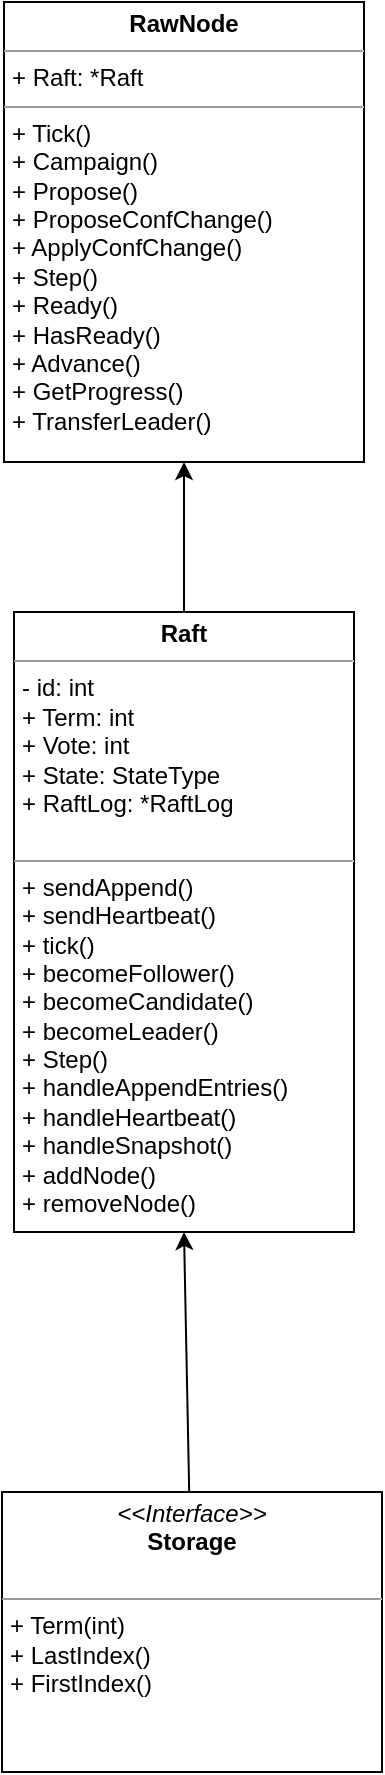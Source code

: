 <mxfile>
    <diagram id="FXmW0shXGGeD3z3_59B7" name="Page-1">
        <mxGraphModel dx="621" dy="807" grid="1" gridSize="10" guides="1" tooltips="1" connect="1" arrows="1" fold="1" page="1" pageScale="1" pageWidth="850" pageHeight="1100" math="0" shadow="0">
            <root>
                <mxCell id="0"/>
                <mxCell id="1" parent="0"/>
                <mxCell id="4" style="edgeStyle=none;html=1;entryX=0.5;entryY=1;entryDx=0;entryDy=0;" parent="1" source="2" target="3" edge="1">
                    <mxGeometry relative="1" as="geometry"/>
                </mxCell>
                <mxCell id="2" value="&lt;p style=&quot;margin: 0px ; margin-top: 4px ; text-align: center&quot;&gt;&lt;b&gt;Raft&lt;/b&gt;&lt;/p&gt;&lt;hr size=&quot;1&quot;&gt;&lt;p style=&quot;margin: 0px ; margin-left: 4px&quot;&gt;- id: int&lt;/p&gt;&lt;p style=&quot;margin: 0px ; margin-left: 4px&quot;&gt;+ Term: int&lt;/p&gt;&lt;p style=&quot;margin: 0px ; margin-left: 4px&quot;&gt;+ Vote: int&lt;/p&gt;&lt;p style=&quot;margin: 0px ; margin-left: 4px&quot;&gt;+ State: StateType&lt;/p&gt;&lt;p style=&quot;margin: 0px ; margin-left: 4px&quot;&gt;+ RaftLog: *RaftLog&lt;/p&gt;&lt;p style=&quot;margin: 0px ; margin-left: 4px&quot;&gt;&lt;br&gt;&lt;/p&gt;&lt;hr size=&quot;1&quot;&gt;&lt;p style=&quot;margin: 0px ; margin-left: 4px&quot;&gt;+ sendAppend()&lt;/p&gt;&lt;p style=&quot;margin: 0px ; margin-left: 4px&quot;&gt;+ sendHeartbeat()&lt;/p&gt;&lt;p style=&quot;margin: 0px ; margin-left: 4px&quot;&gt;+ tick()&lt;/p&gt;&lt;p style=&quot;margin: 0px ; margin-left: 4px&quot;&gt;+ becomeFollower()&lt;/p&gt;&lt;p style=&quot;margin: 0px ; margin-left: 4px&quot;&gt;+ becomeCandidate()&lt;/p&gt;&lt;p style=&quot;margin: 0px ; margin-left: 4px&quot;&gt;+ becomeLeader()&lt;/p&gt;&lt;p style=&quot;margin: 0px ; margin-left: 4px&quot;&gt;+ Step()&lt;/p&gt;&lt;p style=&quot;margin: 0px ; margin-left: 4px&quot;&gt;+ handleAppendEntries()&lt;/p&gt;&lt;p style=&quot;margin: 0px ; margin-left: 4px&quot;&gt;+ handleHeartbeat()&lt;/p&gt;&lt;p style=&quot;margin: 0px ; margin-left: 4px&quot;&gt;+ handleSnapshot()&lt;/p&gt;&lt;p style=&quot;margin: 0px ; margin-left: 4px&quot;&gt;+ addNode()&lt;/p&gt;&lt;p style=&quot;margin: 0px ; margin-left: 4px&quot;&gt;+ removeNode()&lt;/p&gt;" style="verticalAlign=top;align=left;overflow=fill;fontSize=12;fontFamily=Helvetica;html=1;" parent="1" vertex="1">
                    <mxGeometry x="330" y="740" width="170" height="310" as="geometry"/>
                </mxCell>
                <mxCell id="3" value="&lt;p style=&quot;margin: 0px ; margin-top: 4px ; text-align: center&quot;&gt;&lt;b&gt;RawNode&lt;/b&gt;&lt;/p&gt;&lt;hr size=&quot;1&quot;&gt;&lt;p style=&quot;margin: 0px ; margin-left: 4px&quot;&gt;+ Raft: *Raft&lt;/p&gt;&lt;hr size=&quot;1&quot;&gt;&lt;p style=&quot;margin: 0px ; margin-left: 4px&quot;&gt;+ Tick()&lt;/p&gt;&lt;p style=&quot;margin: 0px ; margin-left: 4px&quot;&gt;+ Campaign()&lt;/p&gt;&lt;p style=&quot;margin: 0px ; margin-left: 4px&quot;&gt;+ Propose()&lt;/p&gt;&lt;p style=&quot;margin: 0px ; margin-left: 4px&quot;&gt;+ ProposeConfChange()&lt;/p&gt;&lt;p style=&quot;margin: 0px ; margin-left: 4px&quot;&gt;+ ApplyConfChange()&lt;/p&gt;&lt;p style=&quot;margin: 0px ; margin-left: 4px&quot;&gt;+ Step()&lt;/p&gt;&lt;p style=&quot;margin: 0px ; margin-left: 4px&quot;&gt;+ Ready()&lt;/p&gt;&lt;p style=&quot;margin: 0px ; margin-left: 4px&quot;&gt;+ HasReady()&lt;/p&gt;&lt;p style=&quot;margin: 0px ; margin-left: 4px&quot;&gt;+ Advance()&lt;/p&gt;&lt;p style=&quot;margin: 0px ; margin-left: 4px&quot;&gt;+ GetProgress()&lt;/p&gt;&lt;p style=&quot;margin: 0px ; margin-left: 4px&quot;&gt;+ TransferLeader()&lt;/p&gt;" style="verticalAlign=top;align=left;overflow=fill;fontSize=12;fontFamily=Helvetica;html=1;" parent="1" vertex="1">
                    <mxGeometry x="325" y="435" width="180" height="230" as="geometry"/>
                </mxCell>
                <mxCell id="6" style="edgeStyle=none;html=1;entryX=0.5;entryY=1;entryDx=0;entryDy=0;" edge="1" parent="1" source="5" target="2">
                    <mxGeometry relative="1" as="geometry"/>
                </mxCell>
                <mxCell id="5" value="&lt;p style=&quot;margin: 0px ; margin-top: 4px ; text-align: center&quot;&gt;&lt;i&gt;&amp;lt;&amp;lt;Interface&amp;gt;&amp;gt;&lt;/i&gt;&lt;br&gt;&lt;b&gt;Storage&lt;/b&gt;&lt;/p&gt;&lt;p style=&quot;margin: 0px ; margin-left: 4px&quot;&gt;&lt;br&gt;&lt;/p&gt;&lt;hr size=&quot;1&quot;&gt;&lt;p style=&quot;margin: 0px ; margin-left: 4px&quot;&gt;+ Term(int)&lt;br&gt;+ LastIndex()&lt;/p&gt;&lt;p style=&quot;margin: 0px ; margin-left: 4px&quot;&gt;+ FirstIndex()&lt;/p&gt;" style="verticalAlign=top;align=left;overflow=fill;fontSize=12;fontFamily=Helvetica;html=1;" vertex="1" parent="1">
                    <mxGeometry x="324" y="1180" width="190" height="140" as="geometry"/>
                </mxCell>
            </root>
        </mxGraphModel>
    </diagram>
</mxfile>